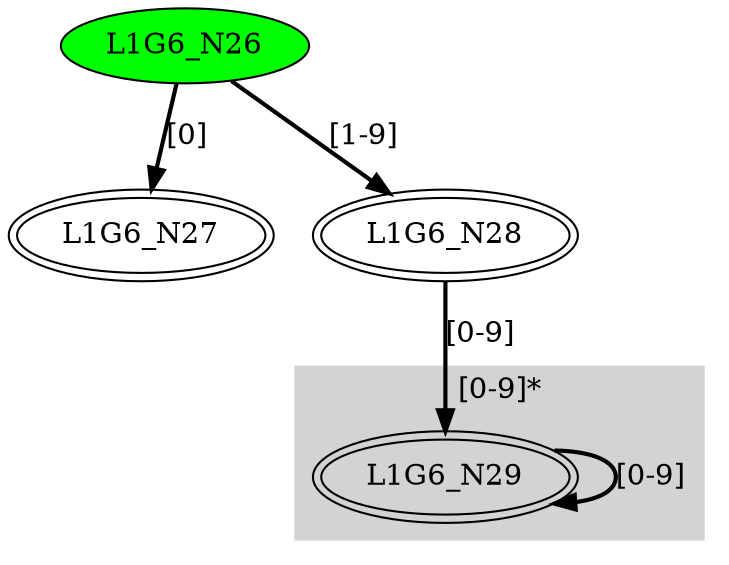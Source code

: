 digraph G6{
	subgraph cluster0 {
		node [style=filled];
		style=filled;
		color=lightgrey;
		label ="[0-9]*";
		L1G6_N29;
	}"L1G6_N26" [style=filled,fillcolor=green];
"L1G6_N27" [peripheries=2];
"L1G6_N28" [peripheries=2];
"L1G6_N29" [peripheries=2];
"L1G6_N26"->"L1G6_N27" [style = bold, label = "[0]"];
"L1G6_N26"->"L1G6_N28" [style = bold, label = "[1-9]"];
"L1G6_N28"->"L1G6_N29" [style = bold, label = "[0-9]"];
"L1G6_N29"->"L1G6_N29" [style = bold, label = "[0-9]"];
}

